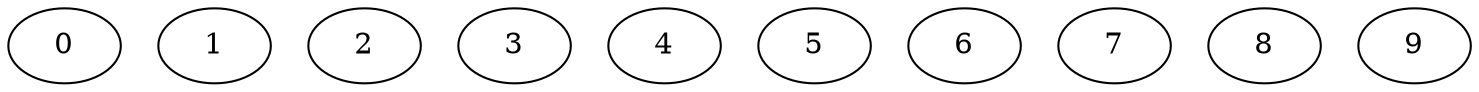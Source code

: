 digraph {
	"0" ["Weight"=6];
	"1" ["Weight"=5];
	"2" ["Weight"=5];
	"3" ["Weight"=10];
	"4" ["Weight"=3];
	"5" ["Weight"=7];
	"6" ["Weight"=8];
	"7" ["Weight"=3];
	"8" ["Weight"=8];
	"9" ["Weight"=8];
}
